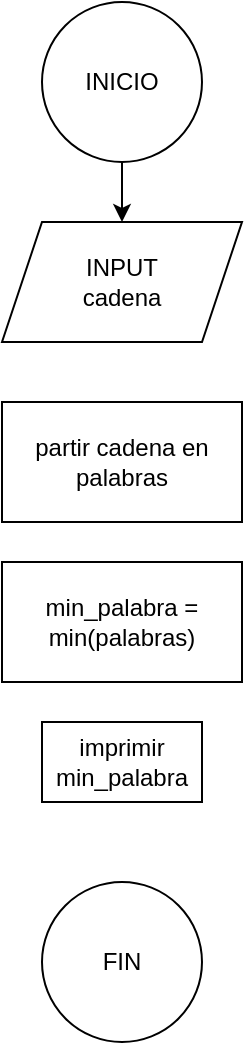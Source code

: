 <mxfile version="24.3.1" type="google">
  <diagram name="Ejercicio 1" id="Nr4L_uDCZGbhjKQfmc-h">
    <mxGraphModel grid="1" page="1" gridSize="10" guides="1" tooltips="1" connect="1" arrows="1" fold="1" pageScale="1" pageWidth="827" pageHeight="1169" math="0" shadow="0">
      <root>
        <mxCell id="0" />
        <mxCell id="1" parent="0" />
        <mxCell id="CNzCqum64-IxNHnGtIyT-3" value="" style="edgeStyle=orthogonalEdgeStyle;rounded=0;orthogonalLoop=1;jettySize=auto;html=1;" edge="1" parent="1" source="CNzCqum64-IxNHnGtIyT-1" target="CNzCqum64-IxNHnGtIyT-2">
          <mxGeometry relative="1" as="geometry" />
        </mxCell>
        <mxCell id="CNzCqum64-IxNHnGtIyT-1" value="INICIO" style="ellipse;whiteSpace=wrap;html=1;" vertex="1" parent="1">
          <mxGeometry x="310" y="30" width="80" height="80" as="geometry" />
        </mxCell>
        <mxCell id="CNzCqum64-IxNHnGtIyT-2" value="INPUT&lt;div&gt;cadena&lt;/div&gt;" style="shape=parallelogram;perimeter=parallelogramPerimeter;whiteSpace=wrap;html=1;fixedSize=1;" vertex="1" parent="1">
          <mxGeometry x="290" y="140" width="120" height="60" as="geometry" />
        </mxCell>
        <mxCell id="CNzCqum64-IxNHnGtIyT-4" value="partir cadena en palabras" style="whiteSpace=wrap;html=1;" vertex="1" parent="1">
          <mxGeometry x="290" y="230" width="120" height="60" as="geometry" />
        </mxCell>
        <mxCell id="CNzCqum64-IxNHnGtIyT-6" value="min_palabra = min(palabras)" style="whiteSpace=wrap;html=1;" vertex="1" parent="1">
          <mxGeometry x="290" y="310" width="120" height="60" as="geometry" />
        </mxCell>
        <mxCell id="CNzCqum64-IxNHnGtIyT-8" value="imprimir min_palabra" style="whiteSpace=wrap;html=1;" vertex="1" parent="1">
          <mxGeometry x="310" y="390" width="80" height="40" as="geometry" />
        </mxCell>
        <mxCell id="CNzCqum64-IxNHnGtIyT-10" value="FIN" style="ellipse;whiteSpace=wrap;html=1;" vertex="1" parent="1">
          <mxGeometry x="310" y="470" width="80" height="80" as="geometry" />
        </mxCell>
      </root>
    </mxGraphModel>
  </diagram>
</mxfile>
